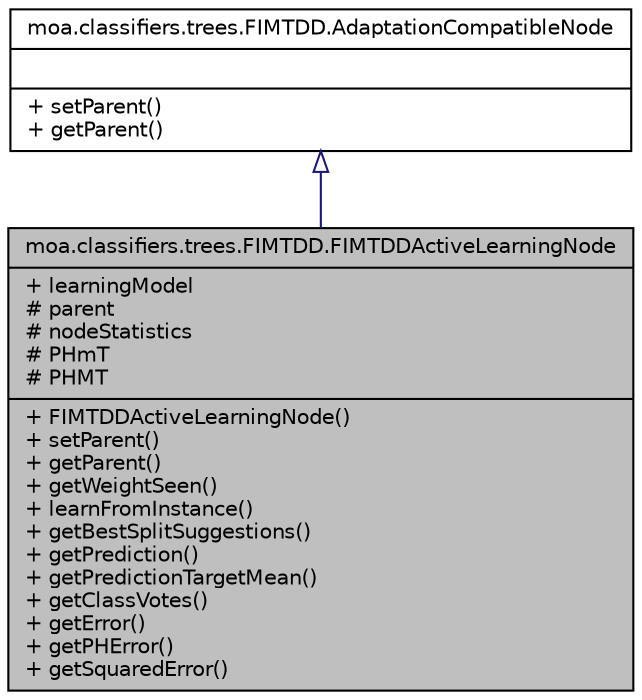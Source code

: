 digraph G
{
  edge [fontname="Helvetica",fontsize="10",labelfontname="Helvetica",labelfontsize="10"];
  node [fontname="Helvetica",fontsize="10",shape=record];
  Node1 [label="{moa.classifiers.trees.FIMTDD.FIMTDDActiveLearningNode\n|+ learningModel\l# parent\l# nodeStatistics\l# PHmT\l# PHMT\l|+ FIMTDDActiveLearningNode()\l+ setParent()\l+ getParent()\l+ getWeightSeen()\l+ learnFromInstance()\l+ getBestSplitSuggestions()\l+ getPrediction()\l+ getPredictionTargetMean()\l+ getClassVotes()\l+ getError()\l+ getPHError()\l+ getSquaredError()\l}",height=0.2,width=0.4,color="black", fillcolor="grey75", style="filled" fontcolor="black"];
  Node2 -> Node1 [dir=back,color="midnightblue",fontsize="10",style="solid",arrowtail="empty",fontname="Helvetica"];
  Node2 [label="{moa.classifiers.trees.FIMTDD.AdaptationCompatibleNode\n||+ setParent()\l+ getParent()\l}",height=0.2,width=0.4,color="black", fillcolor="white", style="filled",URL="$interfacemoa_1_1classifiers_1_1trees_1_1FIMTDD_1_1AdaptationCompatibleNode.html",tooltip="A new interface for nodes to be used in an adaptive setting."];
}
